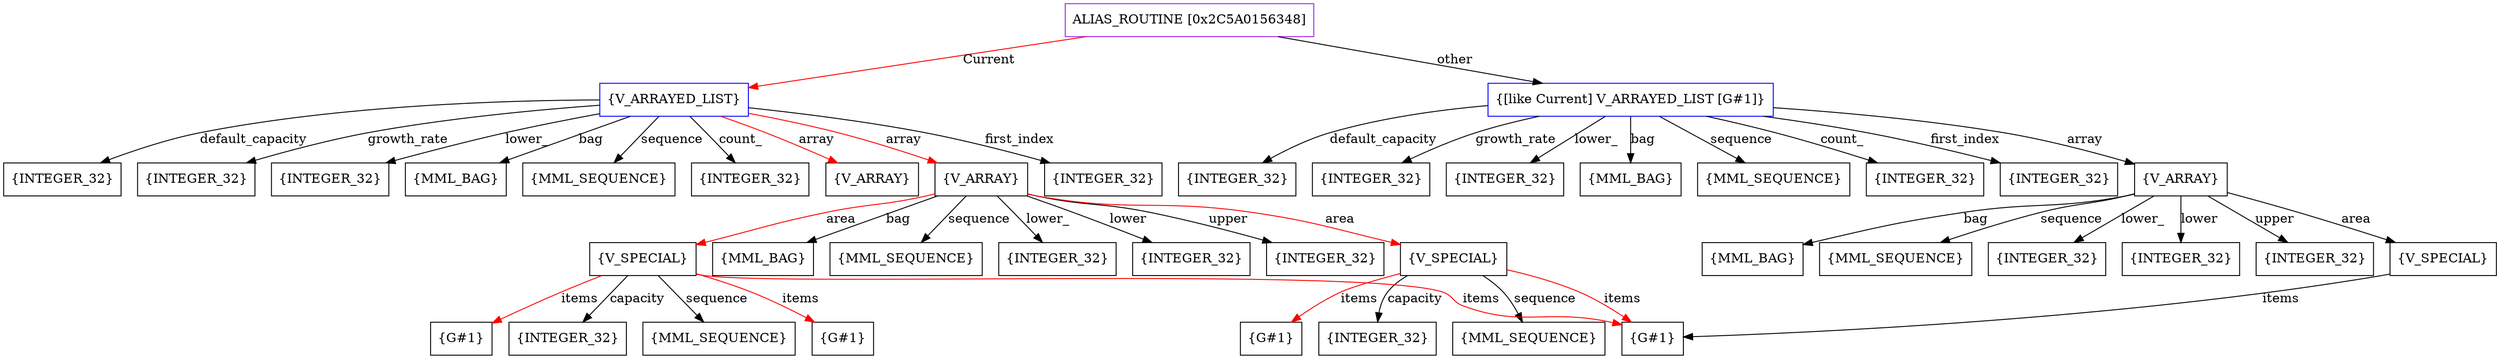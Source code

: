 digraph g {
	node [shape=box]
	b1[color=purple label=<ALIAS_ROUTINE [0x2C5A0156348]>]
	b2[color=blue label=<{V_ARRAYED_LIST}>]
	b3[label=<{INTEGER_32}>]
	b4[label=<{INTEGER_32}>]
	b5[label=<{INTEGER_32}>]
	b6[label=<{MML_BAG}>]
	b7[label=<{MML_SEQUENCE}>]
	b8[label=<{INTEGER_32}>]
	b9[label=<{V_ARRAY}>]
	b10[label=<{V_ARRAY}>]
	b11[label=<{MML_BAG}>]
	b12[label=<{MML_SEQUENCE}>]
	b13[label=<{INTEGER_32}>]
	b14[label=<{INTEGER_32}>]
	b15[label=<{INTEGER_32}>]
	b16[label=<{V_SPECIAL}>]
	b17[label=<{G#1}>]
	b18[label=<{G#1}>]
	b19[label=<{INTEGER_32}>]
	b20[label=<{MML_SEQUENCE}>]
	b21[label=<{V_SPECIAL}>]
	b22[label=<{G#1}>]
	b23[label=<{G#1}>]
	b24[label=<{INTEGER_32}>]
	b25[label=<{MML_SEQUENCE}>]
	b26[label=<{INTEGER_32}>]
	b27[color=blue label=<{[like Current] V_ARRAYED_LIST [G#1]}>]
	b28[label=<{INTEGER_32}>]
	b29[label=<{INTEGER_32}>]
	b30[label=<{INTEGER_32}>]
	b31[label=<{MML_BAG}>]
	b32[label=<{MML_SEQUENCE}>]
	b33[label=<{INTEGER_32}>]
	b34[label=<{V_ARRAY}>]
	b35[label=<{MML_BAG}>]
	b36[label=<{MML_SEQUENCE}>]
	b37[label=<{INTEGER_32}>]
	b38[label=<{INTEGER_32}>]
	b39[label=<{INTEGER_32}>]
	b40[label=<{V_SPECIAL}>]
	b41[label=<{INTEGER_32}>]
	b1->b2[color=red label=<Current>]
	b2->b3[label=<default_capacity>]
	b2->b4[label=<growth_rate>]
	b2->b5[label=<lower_>]
	b2->b6[label=<bag>]
	b2->b7[label=<sequence>]
	b2->b8[label=<count_>]
	b2->b9[color=red label=<array>]
	b2->b10[color=red label=<array>]
	b10->b11[label=<bag>]
	b10->b12[label=<sequence>]
	b10->b13[label=<lower_>]
	b10->b14[label=<lower>]
	b10->b15[label=<upper>]
	b10->b16[color=red label=<area>]
	b16->b17[color=red label=<items>]
	b16->b18[color=red label=<items>]
	b16->b19[label=<capacity>]
	b16->b20[label=<sequence>]
	b10->b21[color=red label=<area>]
	b21->b22[color=red label=<items>]
	b21->b23[color=red label=<items>]
	b21->b18[color=red label=<items>]
	b21->b24[label=<capacity>]
	b21->b25[label=<sequence>]
	b2->b26[label=<first_index>]
	b1->b27[label=<other>]
	b27->b28[label=<default_capacity>]
	b27->b29[label=<growth_rate>]
	b27->b30[label=<lower_>]
	b27->b31[label=<bag>]
	b27->b32[label=<sequence>]
	b27->b33[label=<count_>]
	b27->b34[label=<array>]
	b34->b35[label=<bag>]
	b34->b36[label=<sequence>]
	b34->b37[label=<lower_>]
	b34->b38[label=<lower>]
	b34->b39[label=<upper>]
	b34->b40[label=<area>]
	b40->b18[label=<items>]
	b27->b41[label=<first_index>]
}
